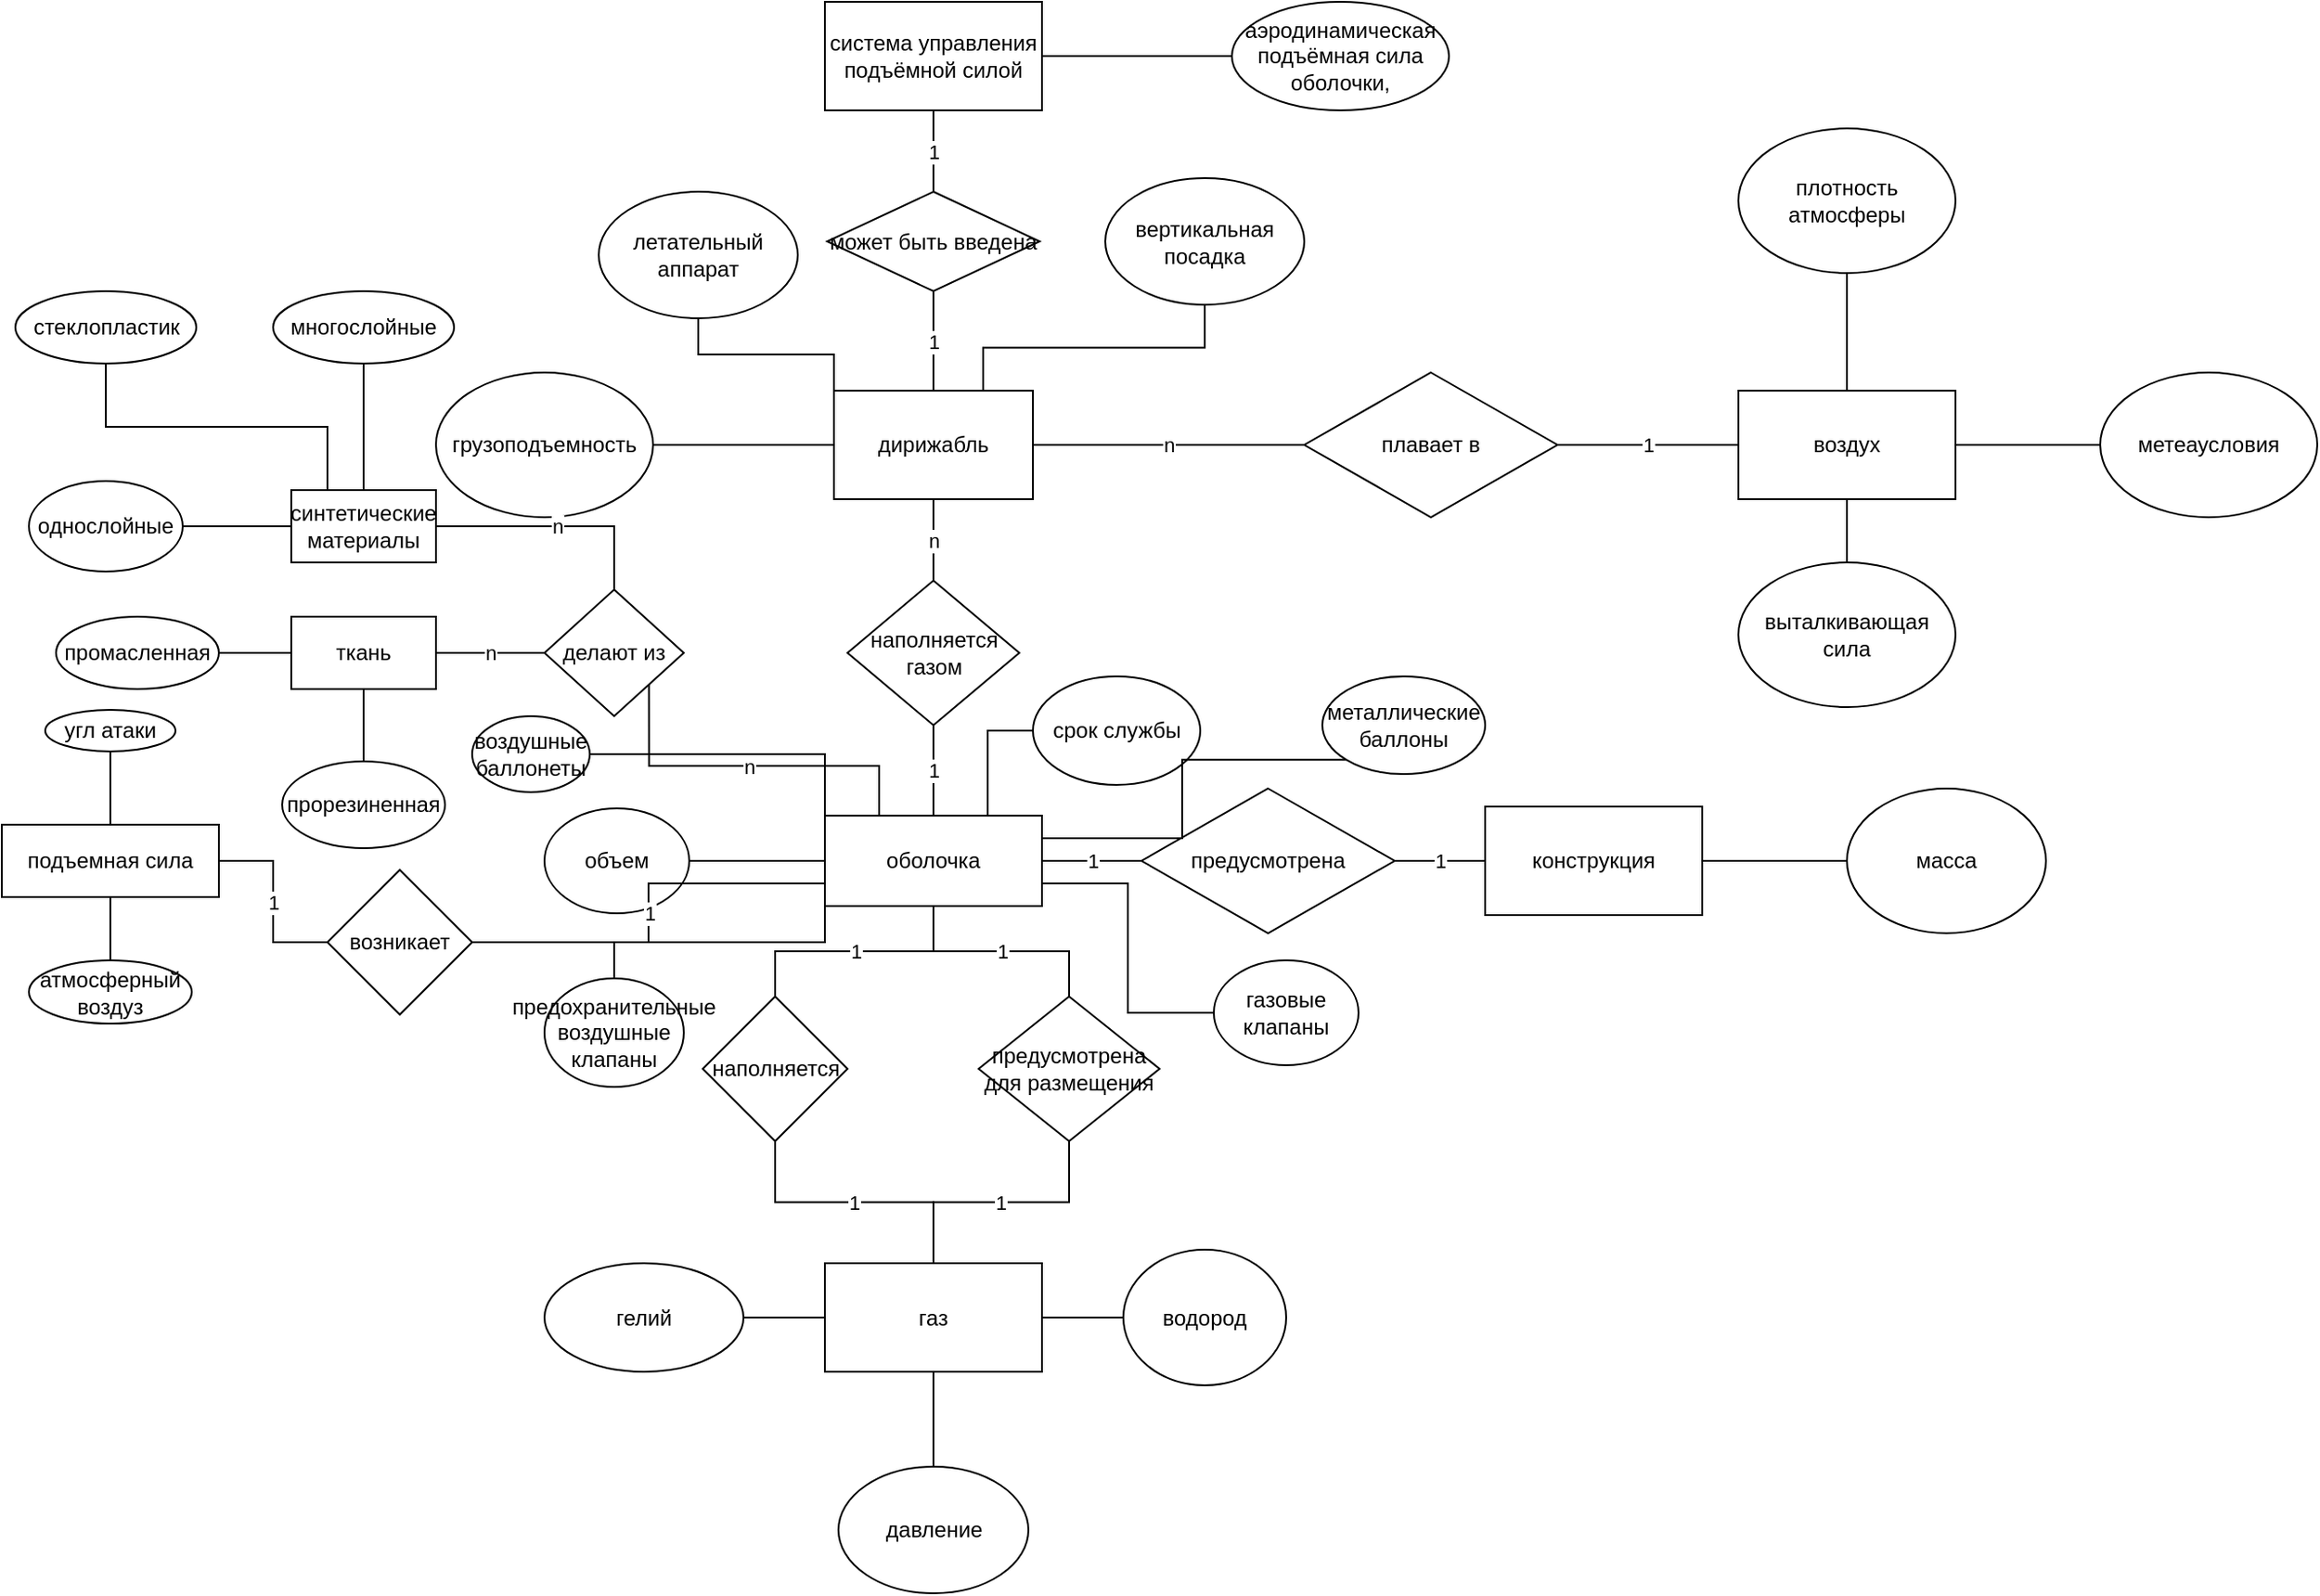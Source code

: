 <mxfile version="13.7.7" type="github">
  <diagram name="Page-1" id="e7e014a7-5840-1c2e-5031-d8a46d1fe8dd">
    <mxGraphModel dx="1021" dy="529" grid="1" gridSize="10" guides="1" tooltips="1" connect="1" arrows="1" fold="1" page="1" pageScale="1" pageWidth="1169" pageHeight="826" background="#ffffff" math="0" shadow="0">
      <root>
        <mxCell id="0" />
        <mxCell id="1" parent="0" />
        <mxCell id="-91IB5rKH4mA4wppxQWp-45" value="1" style="edgeStyle=orthogonalEdgeStyle;rounded=0;orthogonalLoop=1;jettySize=auto;html=1;exitX=1;exitY=0.5;exitDx=0;exitDy=0;endArrow=none;endFill=0;" parent="1" source="-91IB5rKH4mA4wppxQWp-42" target="-91IB5rKH4mA4wppxQWp-44" edge="1">
          <mxGeometry relative="1" as="geometry" />
        </mxCell>
        <mxCell id="-91IB5rKH4mA4wppxQWp-42" value="плавает в" style="rhombus;whiteSpace=wrap;html=1;" parent="1" vertex="1">
          <mxGeometry x="740" y="215" width="140" height="80" as="geometry" />
        </mxCell>
        <mxCell id="-91IB5rKH4mA4wppxQWp-44" value="воздух" style="rounded=0;whiteSpace=wrap;html=1;" parent="1" vertex="1">
          <mxGeometry x="980" y="225" width="120" height="60" as="geometry" />
        </mxCell>
        <mxCell id="S3x_8TABIhDuIVY4ZjJv-3" style="edgeStyle=orthogonalEdgeStyle;rounded=0;orthogonalLoop=1;jettySize=auto;html=1;exitX=0;exitY=0.5;exitDx=0;exitDy=0;entryX=1;entryY=0.5;entryDx=0;entryDy=0;endArrow=none;endFill=0;" edge="1" parent="1" source="-91IB5rKH4mA4wppxQWp-46" target="S3x_8TABIhDuIVY4ZjJv-2">
          <mxGeometry relative="1" as="geometry" />
        </mxCell>
        <mxCell id="S3x_8TABIhDuIVY4ZjJv-4" value="n" style="edgeStyle=orthogonalEdgeStyle;rounded=0;orthogonalLoop=1;jettySize=auto;html=1;exitX=0.5;exitY=1;exitDx=0;exitDy=0;entryX=0.5;entryY=0;entryDx=0;entryDy=0;endArrow=none;endFill=0;" edge="1" parent="1" source="-91IB5rKH4mA4wppxQWp-46" target="-91IB5rKH4mA4wppxQWp-58">
          <mxGeometry relative="1" as="geometry" />
        </mxCell>
        <mxCell id="S3x_8TABIhDuIVY4ZjJv-9" value="n" style="edgeStyle=orthogonalEdgeStyle;rounded=0;orthogonalLoop=1;jettySize=auto;html=1;exitX=1;exitY=0.5;exitDx=0;exitDy=0;entryX=0;entryY=0.5;entryDx=0;entryDy=0;endArrow=none;endFill=0;" edge="1" parent="1" source="-91IB5rKH4mA4wppxQWp-46" target="-91IB5rKH4mA4wppxQWp-42">
          <mxGeometry relative="1" as="geometry" />
        </mxCell>
        <mxCell id="S3x_8TABIhDuIVY4ZjJv-77" style="edgeStyle=orthogonalEdgeStyle;rounded=0;orthogonalLoop=1;jettySize=auto;html=1;exitX=0.75;exitY=0;exitDx=0;exitDy=0;entryX=0.5;entryY=1;entryDx=0;entryDy=0;endArrow=none;endFill=0;" edge="1" parent="1" source="-91IB5rKH4mA4wppxQWp-46" target="S3x_8TABIhDuIVY4ZjJv-76">
          <mxGeometry relative="1" as="geometry" />
        </mxCell>
        <mxCell id="-91IB5rKH4mA4wppxQWp-46" value="дирижабль" style="rounded=0;whiteSpace=wrap;html=1;" parent="1" vertex="1">
          <mxGeometry x="480" y="225" width="110" height="60" as="geometry" />
        </mxCell>
        <mxCell id="-91IB5rKH4mA4wppxQWp-52" style="edgeStyle=orthogonalEdgeStyle;rounded=0;orthogonalLoop=1;jettySize=auto;html=1;exitX=0.5;exitY=1;exitDx=0;exitDy=0;entryX=0;entryY=0;entryDx=0;entryDy=0;endArrow=none;endFill=0;" parent="1" source="-91IB5rKH4mA4wppxQWp-51" target="-91IB5rKH4mA4wppxQWp-46" edge="1">
          <mxGeometry relative="1" as="geometry" />
        </mxCell>
        <mxCell id="-91IB5rKH4mA4wppxQWp-51" value="летательный аппарат" style="ellipse;whiteSpace=wrap;html=1;" parent="1" vertex="1">
          <mxGeometry x="350" y="115" width="110" height="70" as="geometry" />
        </mxCell>
        <mxCell id="-91IB5rKH4mA4wppxQWp-56" style="edgeStyle=orthogonalEdgeStyle;rounded=0;orthogonalLoop=1;jettySize=auto;html=1;exitX=0.5;exitY=1;exitDx=0;exitDy=0;entryX=0.5;entryY=0;entryDx=0;entryDy=0;endArrow=none;endFill=0;" parent="1" source="-91IB5rKH4mA4wppxQWp-55" target="-91IB5rKH4mA4wppxQWp-44" edge="1">
          <mxGeometry relative="1" as="geometry" />
        </mxCell>
        <mxCell id="-91IB5rKH4mA4wppxQWp-55" value="плотность атмосферы" style="ellipse;whiteSpace=wrap;html=1;" parent="1" vertex="1">
          <mxGeometry x="980" y="80" width="120" height="80" as="geometry" />
        </mxCell>
        <mxCell id="S3x_8TABIhDuIVY4ZjJv-54" value="n" style="edgeStyle=orthogonalEdgeStyle;rounded=0;orthogonalLoop=1;jettySize=auto;html=1;exitX=0.25;exitY=0;exitDx=0;exitDy=0;entryX=1;entryY=1;entryDx=0;entryDy=0;endArrow=none;endFill=0;" edge="1" parent="1" source="-91IB5rKH4mA4wppxQWp-57" target="S3x_8TABIhDuIVY4ZjJv-53">
          <mxGeometry relative="1" as="geometry" />
        </mxCell>
        <mxCell id="S3x_8TABIhDuIVY4ZjJv-79" style="edgeStyle=orthogonalEdgeStyle;rounded=0;orthogonalLoop=1;jettySize=auto;html=1;exitX=1;exitY=0.75;exitDx=0;exitDy=0;entryX=0;entryY=0.5;entryDx=0;entryDy=0;endArrow=none;endFill=0;" edge="1" parent="1" source="-91IB5rKH4mA4wppxQWp-57" target="S3x_8TABIhDuIVY4ZjJv-78">
          <mxGeometry relative="1" as="geometry" />
        </mxCell>
        <mxCell id="S3x_8TABIhDuIVY4ZjJv-81" style="edgeStyle=orthogonalEdgeStyle;rounded=0;orthogonalLoop=1;jettySize=auto;html=1;exitX=0;exitY=1;exitDx=0;exitDy=0;entryX=0.5;entryY=0;entryDx=0;entryDy=0;endArrow=none;endFill=0;" edge="1" parent="1" source="-91IB5rKH4mA4wppxQWp-57" target="S3x_8TABIhDuIVY4ZjJv-80">
          <mxGeometry relative="1" as="geometry" />
        </mxCell>
        <mxCell id="-91IB5rKH4mA4wppxQWp-57" value="оболочка" style="rounded=0;whiteSpace=wrap;html=1;" parent="1" vertex="1">
          <mxGeometry x="475" y="460" width="120" height="50" as="geometry" />
        </mxCell>
        <mxCell id="S3x_8TABIhDuIVY4ZjJv-5" value="1" style="edgeStyle=orthogonalEdgeStyle;rounded=0;orthogonalLoop=1;jettySize=auto;html=1;exitX=0.5;exitY=1;exitDx=0;exitDy=0;endArrow=none;endFill=0;" edge="1" parent="1" source="-91IB5rKH4mA4wppxQWp-58" target="-91IB5rKH4mA4wppxQWp-57">
          <mxGeometry relative="1" as="geometry" />
        </mxCell>
        <mxCell id="-91IB5rKH4mA4wppxQWp-58" value="наполняется&lt;br&gt;газом" style="rhombus;whiteSpace=wrap;html=1;" parent="1" vertex="1">
          <mxGeometry x="487.5" y="330" width="95" height="80" as="geometry" />
        </mxCell>
        <mxCell id="-91IB5rKH4mA4wppxQWp-66" value="водород" style="ellipse;whiteSpace=wrap;html=1;" parent="1" vertex="1">
          <mxGeometry x="640" y="700" width="90" height="75" as="geometry" />
        </mxCell>
        <mxCell id="-91IB5rKH4mA4wppxQWp-69" value="1" style="edgeStyle=orthogonalEdgeStyle;rounded=0;orthogonalLoop=1;jettySize=auto;html=1;exitX=0.5;exitY=0;exitDx=0;exitDy=0;entryX=0.5;entryY=1;entryDx=0;entryDy=0;endArrow=none;endFill=0;" parent="1" source="S3x_8TABIhDuIVY4ZjJv-31" target="-91IB5rKH4mA4wppxQWp-57" edge="1">
          <mxGeometry relative="1" as="geometry">
            <mxPoint x="535" y="540" as="sourcePoint" />
          </mxGeometry>
        </mxCell>
        <mxCell id="S3x_8TABIhDuIVY4ZjJv-6" style="edgeStyle=orthogonalEdgeStyle;rounded=0;orthogonalLoop=1;jettySize=auto;html=1;exitX=1;exitY=0.5;exitDx=0;exitDy=0;entryX=0;entryY=0.5;entryDx=0;entryDy=0;endArrow=none;endFill=0;" edge="1" parent="1" source="S3x_8TABIhDuIVY4ZjJv-30" target="-91IB5rKH4mA4wppxQWp-66">
          <mxGeometry relative="1" as="geometry">
            <mxPoint x="582.5" y="570" as="sourcePoint" />
          </mxGeometry>
        </mxCell>
        <mxCell id="S3x_8TABIhDuIVY4ZjJv-8" style="edgeStyle=orthogonalEdgeStyle;rounded=0;orthogonalLoop=1;jettySize=auto;html=1;endArrow=none;endFill=0;exitX=0;exitY=0.5;exitDx=0;exitDy=0;" edge="1" parent="1" source="S3x_8TABIhDuIVY4ZjJv-30" target="S3x_8TABIhDuIVY4ZjJv-7">
          <mxGeometry relative="1" as="geometry">
            <mxPoint x="470" y="670" as="sourcePoint" />
          </mxGeometry>
        </mxCell>
        <mxCell id="-91IB5rKH4mA4wppxQWp-71" style="edgeStyle=orthogonalEdgeStyle;rounded=0;orthogonalLoop=1;jettySize=auto;html=1;exitX=1;exitY=0.5;exitDx=0;exitDy=0;entryX=0;entryY=0.5;entryDx=0;entryDy=0;endArrow=none;endFill=0;" parent="1" source="-91IB5rKH4mA4wppxQWp-70" target="-91IB5rKH4mA4wppxQWp-57" edge="1">
          <mxGeometry relative="1" as="geometry" />
        </mxCell>
        <mxCell id="-91IB5rKH4mA4wppxQWp-70" value="объем" style="ellipse;whiteSpace=wrap;html=1;" parent="1" vertex="1">
          <mxGeometry x="320" y="456" width="80" height="58" as="geometry" />
        </mxCell>
        <mxCell id="S3x_8TABIhDuIVY4ZjJv-2" value="грузоподъемность" style="ellipse;whiteSpace=wrap;html=1;" vertex="1" parent="1">
          <mxGeometry x="260" y="215" width="120" height="80" as="geometry" />
        </mxCell>
        <mxCell id="S3x_8TABIhDuIVY4ZjJv-7" value="гелий" style="ellipse;whiteSpace=wrap;html=1;" vertex="1" parent="1">
          <mxGeometry x="320" y="707.5" width="110" height="60" as="geometry" />
        </mxCell>
        <mxCell id="S3x_8TABIhDuIVY4ZjJv-12" style="edgeStyle=orthogonalEdgeStyle;rounded=0;orthogonalLoop=1;jettySize=auto;html=1;exitX=0.5;exitY=0;exitDx=0;exitDy=0;entryX=0.5;entryY=1;entryDx=0;entryDy=0;endArrow=none;endFill=0;" edge="1" parent="1" source="S3x_8TABIhDuIVY4ZjJv-11" target="-91IB5rKH4mA4wppxQWp-44">
          <mxGeometry relative="1" as="geometry" />
        </mxCell>
        <mxCell id="S3x_8TABIhDuIVY4ZjJv-11" value="выталкивающая сила" style="ellipse;whiteSpace=wrap;html=1;" vertex="1" parent="1">
          <mxGeometry x="980" y="320" width="120" height="80" as="geometry" />
        </mxCell>
        <mxCell id="S3x_8TABIhDuIVY4ZjJv-21" style="edgeStyle=orthogonalEdgeStyle;rounded=0;orthogonalLoop=1;jettySize=auto;html=1;exitX=1;exitY=0.5;exitDx=0;exitDy=0;endArrow=none;endFill=0;" edge="1" parent="1" source="S3x_8TABIhDuIVY4ZjJv-19" target="S3x_8TABIhDuIVY4ZjJv-20">
          <mxGeometry relative="1" as="geometry" />
        </mxCell>
        <mxCell id="S3x_8TABIhDuIVY4ZjJv-24" value="1" style="edgeStyle=orthogonalEdgeStyle;rounded=0;orthogonalLoop=1;jettySize=auto;html=1;exitX=0;exitY=0.5;exitDx=0;exitDy=0;entryX=1;entryY=0.5;entryDx=0;entryDy=0;endArrow=none;endFill=0;" edge="1" parent="1" source="S3x_8TABIhDuIVY4ZjJv-19" target="S3x_8TABIhDuIVY4ZjJv-22">
          <mxGeometry relative="1" as="geometry" />
        </mxCell>
        <mxCell id="S3x_8TABIhDuIVY4ZjJv-19" value="конструкция" style="rounded=0;whiteSpace=wrap;html=1;" vertex="1" parent="1">
          <mxGeometry x="840" y="455" width="120" height="60" as="geometry" />
        </mxCell>
        <mxCell id="S3x_8TABIhDuIVY4ZjJv-20" value="масса" style="ellipse;whiteSpace=wrap;html=1;" vertex="1" parent="1">
          <mxGeometry x="1040" y="445" width="110" height="80" as="geometry" />
        </mxCell>
        <mxCell id="S3x_8TABIhDuIVY4ZjJv-25" value="1" style="edgeStyle=orthogonalEdgeStyle;rounded=0;orthogonalLoop=1;jettySize=auto;html=1;exitX=0;exitY=0.5;exitDx=0;exitDy=0;entryX=1;entryY=0.5;entryDx=0;entryDy=0;endArrow=none;endFill=0;" edge="1" parent="1" source="S3x_8TABIhDuIVY4ZjJv-22" target="-91IB5rKH4mA4wppxQWp-57">
          <mxGeometry relative="1" as="geometry" />
        </mxCell>
        <mxCell id="S3x_8TABIhDuIVY4ZjJv-22" value="предусмотрена" style="rhombus;whiteSpace=wrap;html=1;" vertex="1" parent="1">
          <mxGeometry x="650" y="445" width="140" height="80" as="geometry" />
        </mxCell>
        <mxCell id="S3x_8TABIhDuIVY4ZjJv-43" style="edgeStyle=orthogonalEdgeStyle;rounded=0;orthogonalLoop=1;jettySize=auto;html=1;exitX=0.5;exitY=1;exitDx=0;exitDy=0;entryX=0.5;entryY=0;entryDx=0;entryDy=0;endArrow=none;endFill=0;" edge="1" parent="1" source="S3x_8TABIhDuIVY4ZjJv-30" target="S3x_8TABIhDuIVY4ZjJv-42">
          <mxGeometry relative="1" as="geometry" />
        </mxCell>
        <mxCell id="S3x_8TABIhDuIVY4ZjJv-30" value="газ" style="rounded=0;whiteSpace=wrap;html=1;" vertex="1" parent="1">
          <mxGeometry x="475" y="707.5" width="120" height="60" as="geometry" />
        </mxCell>
        <mxCell id="S3x_8TABIhDuIVY4ZjJv-32" value="1" style="edgeStyle=orthogonalEdgeStyle;rounded=0;orthogonalLoop=1;jettySize=auto;html=1;exitX=0.5;exitY=1;exitDx=0;exitDy=0;entryX=0.5;entryY=0;entryDx=0;entryDy=0;endArrow=none;endFill=0;" edge="1" parent="1" source="S3x_8TABIhDuIVY4ZjJv-31" target="S3x_8TABIhDuIVY4ZjJv-30">
          <mxGeometry relative="1" as="geometry" />
        </mxCell>
        <mxCell id="S3x_8TABIhDuIVY4ZjJv-31" value="наполняется" style="rhombus;whiteSpace=wrap;html=1;" vertex="1" parent="1">
          <mxGeometry x="407.5" y="560" width="80" height="80" as="geometry" />
        </mxCell>
        <mxCell id="S3x_8TABIhDuIVY4ZjJv-40" value="1" style="edgeStyle=orthogonalEdgeStyle;rounded=0;orthogonalLoop=1;jettySize=auto;html=1;exitX=0.5;exitY=0;exitDx=0;exitDy=0;entryX=0.5;entryY=1;entryDx=0;entryDy=0;endArrow=none;endFill=0;" edge="1" parent="1" source="S3x_8TABIhDuIVY4ZjJv-39" target="-91IB5rKH4mA4wppxQWp-57">
          <mxGeometry relative="1" as="geometry" />
        </mxCell>
        <mxCell id="S3x_8TABIhDuIVY4ZjJv-41" value="1" style="edgeStyle=orthogonalEdgeStyle;rounded=0;orthogonalLoop=1;jettySize=auto;html=1;exitX=0.5;exitY=1;exitDx=0;exitDy=0;entryX=0.5;entryY=0;entryDx=0;entryDy=0;endArrow=none;endFill=0;" edge="1" parent="1" source="S3x_8TABIhDuIVY4ZjJv-39" target="S3x_8TABIhDuIVY4ZjJv-30">
          <mxGeometry relative="1" as="geometry" />
        </mxCell>
        <mxCell id="S3x_8TABIhDuIVY4ZjJv-39" value="предусмотрена для размещения" style="rhombus;whiteSpace=wrap;html=1;" vertex="1" parent="1">
          <mxGeometry x="560" y="560" width="100" height="80" as="geometry" />
        </mxCell>
        <mxCell id="S3x_8TABIhDuIVY4ZjJv-42" value="давление" style="ellipse;whiteSpace=wrap;html=1;" vertex="1" parent="1">
          <mxGeometry x="482.5" y="820" width="105" height="70" as="geometry" />
        </mxCell>
        <mxCell id="S3x_8TABIhDuIVY4ZjJv-47" style="edgeStyle=orthogonalEdgeStyle;rounded=0;orthogonalLoop=1;jettySize=auto;html=1;exitX=0;exitY=0.5;exitDx=0;exitDy=0;entryX=0.75;entryY=0;entryDx=0;entryDy=0;endArrow=none;endFill=0;" edge="1" parent="1" source="S3x_8TABIhDuIVY4ZjJv-46" target="-91IB5rKH4mA4wppxQWp-57">
          <mxGeometry relative="1" as="geometry" />
        </mxCell>
        <mxCell id="S3x_8TABIhDuIVY4ZjJv-46" value="срок службы" style="ellipse;whiteSpace=wrap;html=1;" vertex="1" parent="1">
          <mxGeometry x="590" y="383" width="92.5" height="60" as="geometry" />
        </mxCell>
        <mxCell id="S3x_8TABIhDuIVY4ZjJv-48" value="промасленная" style="ellipse;whiteSpace=wrap;html=1;" vertex="1" parent="1">
          <mxGeometry x="50" y="350" width="90" height="40" as="geometry" />
        </mxCell>
        <mxCell id="S3x_8TABIhDuIVY4ZjJv-50" value="прорезиненная" style="ellipse;whiteSpace=wrap;html=1;" vertex="1" parent="1">
          <mxGeometry x="175" y="430" width="90" height="48" as="geometry" />
        </mxCell>
        <mxCell id="S3x_8TABIhDuIVY4ZjJv-59" value="n" style="edgeStyle=orthogonalEdgeStyle;rounded=0;orthogonalLoop=1;jettySize=auto;html=1;exitX=0;exitY=0.5;exitDx=0;exitDy=0;entryX=1;entryY=0.5;entryDx=0;entryDy=0;endArrow=none;endFill=0;" edge="1" parent="1" source="S3x_8TABIhDuIVY4ZjJv-53" target="S3x_8TABIhDuIVY4ZjJv-55">
          <mxGeometry relative="1" as="geometry" />
        </mxCell>
        <mxCell id="S3x_8TABIhDuIVY4ZjJv-61" value="n" style="edgeStyle=orthogonalEdgeStyle;rounded=0;orthogonalLoop=1;jettySize=auto;html=1;exitX=0.5;exitY=0;exitDx=0;exitDy=0;entryX=1;entryY=0.5;entryDx=0;entryDy=0;endArrow=none;endFill=0;" edge="1" parent="1" source="S3x_8TABIhDuIVY4ZjJv-53" target="S3x_8TABIhDuIVY4ZjJv-60">
          <mxGeometry relative="1" as="geometry" />
        </mxCell>
        <mxCell id="S3x_8TABIhDuIVY4ZjJv-53" value="делают из" style="rhombus;whiteSpace=wrap;html=1;" vertex="1" parent="1">
          <mxGeometry x="320" y="335" width="77" height="70" as="geometry" />
        </mxCell>
        <mxCell id="S3x_8TABIhDuIVY4ZjJv-57" style="edgeStyle=orthogonalEdgeStyle;rounded=0;orthogonalLoop=1;jettySize=auto;html=1;exitX=0.5;exitY=1;exitDx=0;exitDy=0;entryX=0.5;entryY=0;entryDx=0;entryDy=0;endArrow=none;endFill=0;" edge="1" parent="1" source="S3x_8TABIhDuIVY4ZjJv-55" target="S3x_8TABIhDuIVY4ZjJv-50">
          <mxGeometry relative="1" as="geometry" />
        </mxCell>
        <mxCell id="S3x_8TABIhDuIVY4ZjJv-58" style="edgeStyle=orthogonalEdgeStyle;rounded=0;orthogonalLoop=1;jettySize=auto;html=1;exitX=0;exitY=0.5;exitDx=0;exitDy=0;entryX=1;entryY=0.5;entryDx=0;entryDy=0;endArrow=none;endFill=0;" edge="1" parent="1" source="S3x_8TABIhDuIVY4ZjJv-55" target="S3x_8TABIhDuIVY4ZjJv-48">
          <mxGeometry relative="1" as="geometry" />
        </mxCell>
        <mxCell id="S3x_8TABIhDuIVY4ZjJv-55" value="ткань" style="whiteSpace=wrap;html=1;" vertex="1" parent="1">
          <mxGeometry x="180" y="350" width="80" height="40" as="geometry" />
        </mxCell>
        <mxCell id="S3x_8TABIhDuIVY4ZjJv-64" style="edgeStyle=orthogonalEdgeStyle;rounded=0;orthogonalLoop=1;jettySize=auto;html=1;exitX=0;exitY=0.5;exitDx=0;exitDy=0;entryX=1;entryY=0.5;entryDx=0;entryDy=0;endArrow=none;endFill=0;" edge="1" parent="1" source="S3x_8TABIhDuIVY4ZjJv-60" target="S3x_8TABIhDuIVY4ZjJv-62">
          <mxGeometry relative="1" as="geometry" />
        </mxCell>
        <mxCell id="S3x_8TABIhDuIVY4ZjJv-60" value="синтетические материалы" style="rounded=0;whiteSpace=wrap;html=1;" vertex="1" parent="1">
          <mxGeometry x="180" y="280" width="80" height="40" as="geometry" />
        </mxCell>
        <mxCell id="S3x_8TABIhDuIVY4ZjJv-62" value="однослойные" style="ellipse;whiteSpace=wrap;html=1;" vertex="1" parent="1">
          <mxGeometry x="35" y="275" width="85" height="50" as="geometry" />
        </mxCell>
        <mxCell id="S3x_8TABIhDuIVY4ZjJv-65" style="edgeStyle=orthogonalEdgeStyle;rounded=0;orthogonalLoop=1;jettySize=auto;html=1;exitX=0.5;exitY=1;exitDx=0;exitDy=0;endArrow=none;endFill=0;" edge="1" parent="1" source="S3x_8TABIhDuIVY4ZjJv-63" target="S3x_8TABIhDuIVY4ZjJv-60">
          <mxGeometry relative="1" as="geometry" />
        </mxCell>
        <mxCell id="S3x_8TABIhDuIVY4ZjJv-63" value="многослойные" style="ellipse;whiteSpace=wrap;html=1;" vertex="1" parent="1">
          <mxGeometry x="170" y="170" width="100" height="40" as="geometry" />
        </mxCell>
        <mxCell id="S3x_8TABIhDuIVY4ZjJv-67" style="edgeStyle=orthogonalEdgeStyle;rounded=0;orthogonalLoop=1;jettySize=auto;html=1;exitX=0.5;exitY=1;exitDx=0;exitDy=0;entryX=0.25;entryY=0;entryDx=0;entryDy=0;endArrow=none;endFill=0;" edge="1" parent="1" source="S3x_8TABIhDuIVY4ZjJv-66" target="S3x_8TABIhDuIVY4ZjJv-60">
          <mxGeometry relative="1" as="geometry" />
        </mxCell>
        <mxCell id="S3x_8TABIhDuIVY4ZjJv-66" value="стеклопластик" style="ellipse;whiteSpace=wrap;html=1;" vertex="1" parent="1">
          <mxGeometry x="27.5" y="170" width="100" height="40" as="geometry" />
        </mxCell>
        <mxCell id="S3x_8TABIhDuIVY4ZjJv-68" value="система управления подъёмной силой" style="rounded=0;whiteSpace=wrap;html=1;" vertex="1" parent="1">
          <mxGeometry x="475" y="10" width="120" height="60" as="geometry" />
        </mxCell>
        <mxCell id="S3x_8TABIhDuIVY4ZjJv-70" value="1" style="edgeStyle=orthogonalEdgeStyle;rounded=0;orthogonalLoop=1;jettySize=auto;html=1;exitX=0.5;exitY=0;exitDx=0;exitDy=0;entryX=0.5;entryY=1;entryDx=0;entryDy=0;endArrow=none;endFill=0;" edge="1" parent="1" source="S3x_8TABIhDuIVY4ZjJv-69" target="S3x_8TABIhDuIVY4ZjJv-68">
          <mxGeometry relative="1" as="geometry" />
        </mxCell>
        <mxCell id="S3x_8TABIhDuIVY4ZjJv-71" value="1" style="edgeStyle=orthogonalEdgeStyle;rounded=0;orthogonalLoop=1;jettySize=auto;html=1;exitX=0.5;exitY=1;exitDx=0;exitDy=0;entryX=0.5;entryY=0;entryDx=0;entryDy=0;endArrow=none;endFill=0;" edge="1" parent="1" source="S3x_8TABIhDuIVY4ZjJv-69" target="-91IB5rKH4mA4wppxQWp-46">
          <mxGeometry relative="1" as="geometry" />
        </mxCell>
        <mxCell id="S3x_8TABIhDuIVY4ZjJv-69" value="может быть введена" style="rhombus;whiteSpace=wrap;html=1;" vertex="1" parent="1">
          <mxGeometry x="476.25" y="115" width="117.5" height="55" as="geometry" />
        </mxCell>
        <mxCell id="S3x_8TABIhDuIVY4ZjJv-73" style="edgeStyle=orthogonalEdgeStyle;rounded=0;orthogonalLoop=1;jettySize=auto;html=1;exitX=0;exitY=0.5;exitDx=0;exitDy=0;endArrow=none;endFill=0;" edge="1" parent="1" source="S3x_8TABIhDuIVY4ZjJv-72" target="-91IB5rKH4mA4wppxQWp-44">
          <mxGeometry relative="1" as="geometry" />
        </mxCell>
        <mxCell id="S3x_8TABIhDuIVY4ZjJv-72" value="метеаусловия" style="ellipse;whiteSpace=wrap;html=1;" vertex="1" parent="1">
          <mxGeometry x="1180" y="215" width="120" height="80" as="geometry" />
        </mxCell>
        <mxCell id="S3x_8TABIhDuIVY4ZjJv-75" style="edgeStyle=orthogonalEdgeStyle;rounded=0;orthogonalLoop=1;jettySize=auto;html=1;exitX=0;exitY=0.5;exitDx=0;exitDy=0;entryX=1;entryY=0.5;entryDx=0;entryDy=0;endArrow=none;endFill=0;" edge="1" parent="1" source="S3x_8TABIhDuIVY4ZjJv-74" target="S3x_8TABIhDuIVY4ZjJv-68">
          <mxGeometry relative="1" as="geometry" />
        </mxCell>
        <mxCell id="S3x_8TABIhDuIVY4ZjJv-74" value="аэродинамическая подъёмная сила оболочки," style="ellipse;whiteSpace=wrap;html=1;" vertex="1" parent="1">
          <mxGeometry x="700" y="10" width="120" height="60" as="geometry" />
        </mxCell>
        <mxCell id="S3x_8TABIhDuIVY4ZjJv-76" value="вертикальная посадка" style="ellipse;whiteSpace=wrap;html=1;" vertex="1" parent="1">
          <mxGeometry x="630" y="107.5" width="110" height="70" as="geometry" />
        </mxCell>
        <mxCell id="S3x_8TABIhDuIVY4ZjJv-78" value="газовые клапаны" style="ellipse;whiteSpace=wrap;html=1;" vertex="1" parent="1">
          <mxGeometry x="690" y="540" width="80" height="58" as="geometry" />
        </mxCell>
        <mxCell id="S3x_8TABIhDuIVY4ZjJv-80" value="предохранительные воздушные клапаны" style="ellipse;whiteSpace=wrap;html=1;" vertex="1" parent="1">
          <mxGeometry x="320" y="550" width="77" height="60" as="geometry" />
        </mxCell>
        <mxCell id="S3x_8TABIhDuIVY4ZjJv-84" value="1" style="edgeStyle=orthogonalEdgeStyle;rounded=0;orthogonalLoop=1;jettySize=auto;html=1;endArrow=none;endFill=0;" edge="1" parent="1" source="S3x_8TABIhDuIVY4ZjJv-82" target="S3x_8TABIhDuIVY4ZjJv-83">
          <mxGeometry relative="1" as="geometry" />
        </mxCell>
        <mxCell id="S3x_8TABIhDuIVY4ZjJv-82" value="подъемная сила" style="rounded=0;whiteSpace=wrap;html=1;" vertex="1" parent="1">
          <mxGeometry x="20" y="465" width="120" height="40" as="geometry" />
        </mxCell>
        <mxCell id="S3x_8TABIhDuIVY4ZjJv-85" value="1" style="edgeStyle=orthogonalEdgeStyle;rounded=0;orthogonalLoop=1;jettySize=auto;html=1;exitX=1;exitY=0.5;exitDx=0;exitDy=0;entryX=0;entryY=0.75;entryDx=0;entryDy=0;endArrow=none;endFill=0;" edge="1" parent="1" source="S3x_8TABIhDuIVY4ZjJv-83" target="-91IB5rKH4mA4wppxQWp-57">
          <mxGeometry relative="1" as="geometry" />
        </mxCell>
        <mxCell id="S3x_8TABIhDuIVY4ZjJv-83" value="возникает" style="rhombus;whiteSpace=wrap;html=1;" vertex="1" parent="1">
          <mxGeometry x="200" y="490" width="80" height="80" as="geometry" />
        </mxCell>
        <mxCell id="S3x_8TABIhDuIVY4ZjJv-87" style="edgeStyle=orthogonalEdgeStyle;rounded=0;orthogonalLoop=1;jettySize=auto;html=1;exitX=0.5;exitY=1;exitDx=0;exitDy=0;entryX=0.5;entryY=0;entryDx=0;entryDy=0;endArrow=none;endFill=0;" edge="1" parent="1" source="S3x_8TABIhDuIVY4ZjJv-86" target="S3x_8TABIhDuIVY4ZjJv-82">
          <mxGeometry relative="1" as="geometry" />
        </mxCell>
        <mxCell id="S3x_8TABIhDuIVY4ZjJv-86" value="угл атаки" style="ellipse;whiteSpace=wrap;html=1;" vertex="1" parent="1">
          <mxGeometry x="44" y="401.5" width="72" height="23" as="geometry" />
        </mxCell>
        <mxCell id="S3x_8TABIhDuIVY4ZjJv-89" style="edgeStyle=orthogonalEdgeStyle;rounded=0;orthogonalLoop=1;jettySize=auto;html=1;exitX=0.5;exitY=0;exitDx=0;exitDy=0;entryX=0.5;entryY=1;entryDx=0;entryDy=0;endArrow=none;endFill=0;" edge="1" parent="1" source="S3x_8TABIhDuIVY4ZjJv-88" target="S3x_8TABIhDuIVY4ZjJv-82">
          <mxGeometry relative="1" as="geometry" />
        </mxCell>
        <mxCell id="S3x_8TABIhDuIVY4ZjJv-88" value="атмосферный воздуз" style="ellipse;whiteSpace=wrap;html=1;" vertex="1" parent="1">
          <mxGeometry x="35" y="540" width="90" height="35" as="geometry" />
        </mxCell>
        <mxCell id="S3x_8TABIhDuIVY4ZjJv-91" style="edgeStyle=orthogonalEdgeStyle;rounded=0;orthogonalLoop=1;jettySize=auto;html=1;exitX=1;exitY=0.5;exitDx=0;exitDy=0;entryX=0;entryY=0;entryDx=0;entryDy=0;endArrow=none;endFill=0;" edge="1" parent="1" source="S3x_8TABIhDuIVY4ZjJv-90" target="-91IB5rKH4mA4wppxQWp-57">
          <mxGeometry relative="1" as="geometry" />
        </mxCell>
        <mxCell id="S3x_8TABIhDuIVY4ZjJv-90" value="воздушные баллонеты" style="ellipse;whiteSpace=wrap;html=1;" vertex="1" parent="1">
          <mxGeometry x="280" y="405" width="65" height="42" as="geometry" />
        </mxCell>
        <mxCell id="S3x_8TABIhDuIVY4ZjJv-93" style="edgeStyle=orthogonalEdgeStyle;rounded=0;orthogonalLoop=1;jettySize=auto;html=1;exitX=0;exitY=1;exitDx=0;exitDy=0;entryX=1;entryY=0.25;entryDx=0;entryDy=0;endArrow=none;endFill=0;" edge="1" parent="1" source="S3x_8TABIhDuIVY4ZjJv-92" target="-91IB5rKH4mA4wppxQWp-57">
          <mxGeometry relative="1" as="geometry" />
        </mxCell>
        <mxCell id="S3x_8TABIhDuIVY4ZjJv-92" value="металлические баллоны" style="ellipse;whiteSpace=wrap;html=1;" vertex="1" parent="1">
          <mxGeometry x="750" y="383" width="90" height="54" as="geometry" />
        </mxCell>
      </root>
    </mxGraphModel>
  </diagram>
</mxfile>
